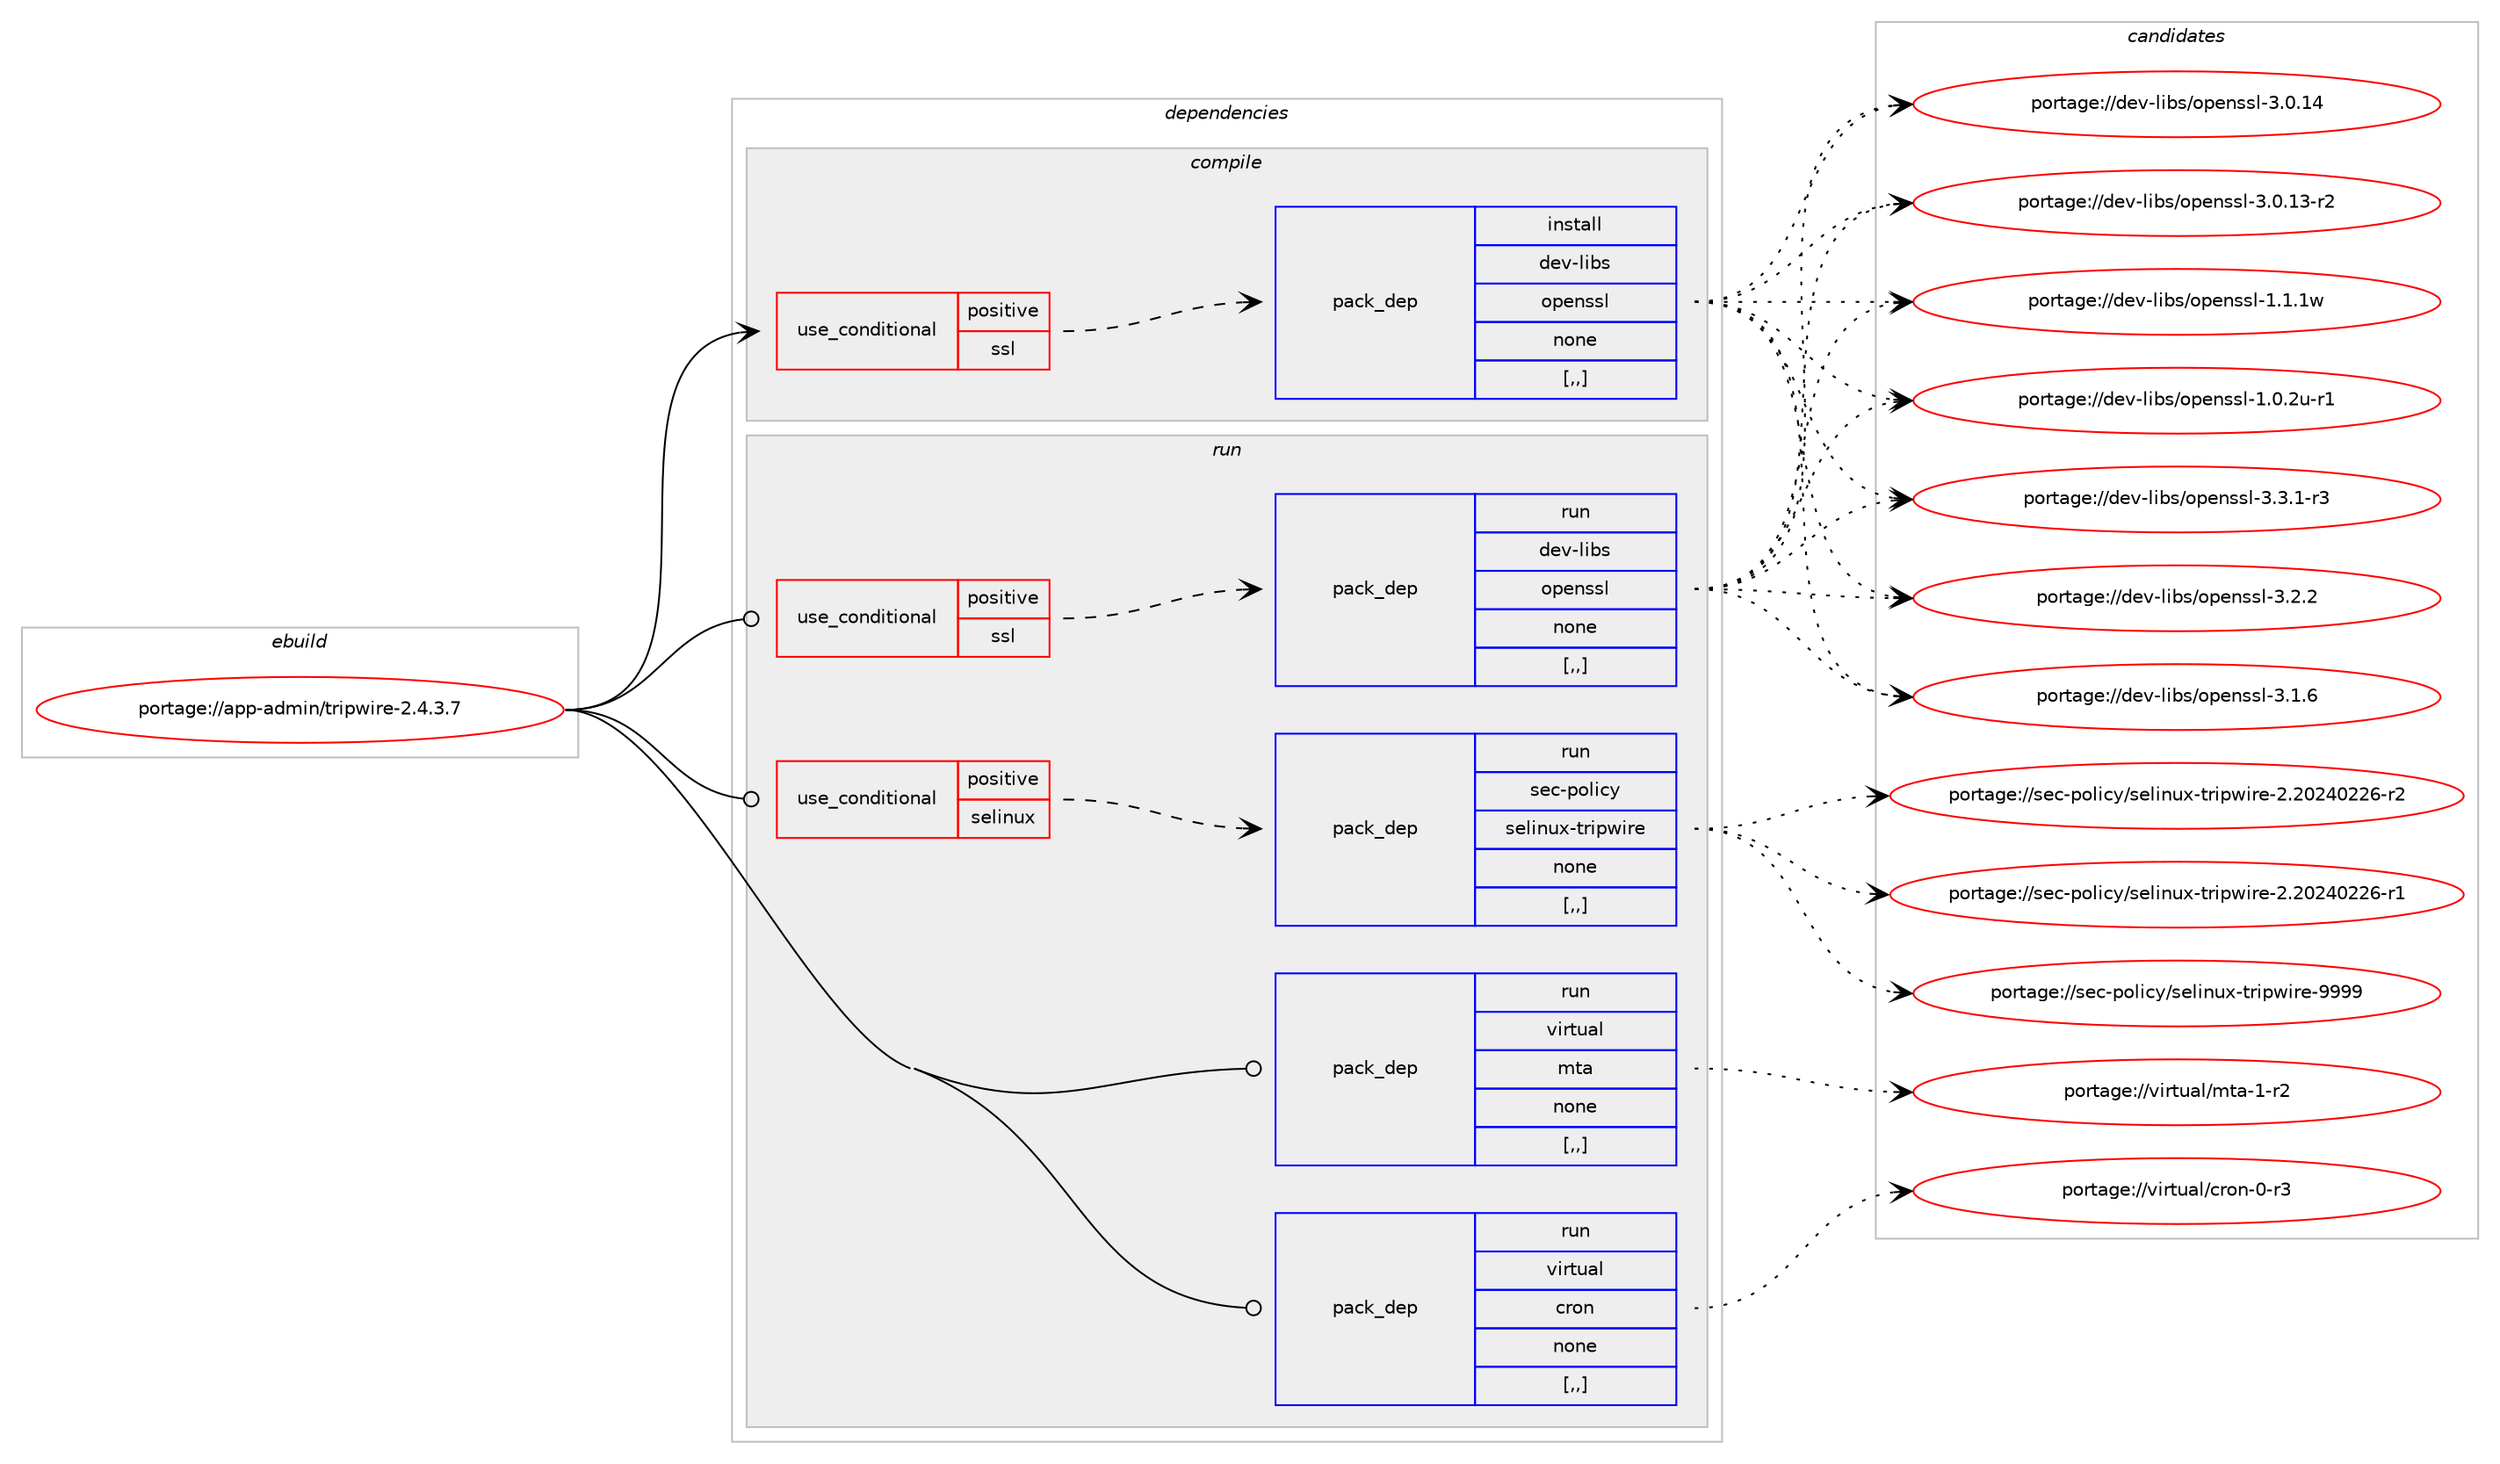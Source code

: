 digraph prolog {

# *************
# Graph options
# *************

newrank=true;
concentrate=true;
compound=true;
graph [rankdir=LR,fontname=Helvetica,fontsize=10,ranksep=1.5];#, ranksep=2.5, nodesep=0.2];
edge  [arrowhead=vee];
node  [fontname=Helvetica,fontsize=10];

# **********
# The ebuild
# **********

subgraph cluster_leftcol {
color=gray;
label=<<i>ebuild</i>>;
id [label="portage://app-admin/tripwire-2.4.3.7", color=red, width=4, href="../app-admin/tripwire-2.4.3.7.svg"];
}

# ****************
# The dependencies
# ****************

subgraph cluster_midcol {
color=gray;
label=<<i>dependencies</i>>;
subgraph cluster_compile {
fillcolor="#eeeeee";
style=filled;
label=<<i>compile</i>>;
subgraph cond131388 {
dependency499513 [label=<<TABLE BORDER="0" CELLBORDER="1" CELLSPACING="0" CELLPADDING="4"><TR><TD ROWSPAN="3" CELLPADDING="10">use_conditional</TD></TR><TR><TD>positive</TD></TR><TR><TD>ssl</TD></TR></TABLE>>, shape=none, color=red];
subgraph pack364505 {
dependency499514 [label=<<TABLE BORDER="0" CELLBORDER="1" CELLSPACING="0" CELLPADDING="4" WIDTH="220"><TR><TD ROWSPAN="6" CELLPADDING="30">pack_dep</TD></TR><TR><TD WIDTH="110">install</TD></TR><TR><TD>dev-libs</TD></TR><TR><TD>openssl</TD></TR><TR><TD>none</TD></TR><TR><TD>[,,]</TD></TR></TABLE>>, shape=none, color=blue];
}
dependency499513:e -> dependency499514:w [weight=20,style="dashed",arrowhead="vee"];
}
id:e -> dependency499513:w [weight=20,style="solid",arrowhead="vee"];
}
subgraph cluster_compileandrun {
fillcolor="#eeeeee";
style=filled;
label=<<i>compile and run</i>>;
}
subgraph cluster_run {
fillcolor="#eeeeee";
style=filled;
label=<<i>run</i>>;
subgraph cond131389 {
dependency499515 [label=<<TABLE BORDER="0" CELLBORDER="1" CELLSPACING="0" CELLPADDING="4"><TR><TD ROWSPAN="3" CELLPADDING="10">use_conditional</TD></TR><TR><TD>positive</TD></TR><TR><TD>selinux</TD></TR></TABLE>>, shape=none, color=red];
subgraph pack364506 {
dependency499516 [label=<<TABLE BORDER="0" CELLBORDER="1" CELLSPACING="0" CELLPADDING="4" WIDTH="220"><TR><TD ROWSPAN="6" CELLPADDING="30">pack_dep</TD></TR><TR><TD WIDTH="110">run</TD></TR><TR><TD>sec-policy</TD></TR><TR><TD>selinux-tripwire</TD></TR><TR><TD>none</TD></TR><TR><TD>[,,]</TD></TR></TABLE>>, shape=none, color=blue];
}
dependency499515:e -> dependency499516:w [weight=20,style="dashed",arrowhead="vee"];
}
id:e -> dependency499515:w [weight=20,style="solid",arrowhead="odot"];
subgraph cond131390 {
dependency499517 [label=<<TABLE BORDER="0" CELLBORDER="1" CELLSPACING="0" CELLPADDING="4"><TR><TD ROWSPAN="3" CELLPADDING="10">use_conditional</TD></TR><TR><TD>positive</TD></TR><TR><TD>ssl</TD></TR></TABLE>>, shape=none, color=red];
subgraph pack364507 {
dependency499518 [label=<<TABLE BORDER="0" CELLBORDER="1" CELLSPACING="0" CELLPADDING="4" WIDTH="220"><TR><TD ROWSPAN="6" CELLPADDING="30">pack_dep</TD></TR><TR><TD WIDTH="110">run</TD></TR><TR><TD>dev-libs</TD></TR><TR><TD>openssl</TD></TR><TR><TD>none</TD></TR><TR><TD>[,,]</TD></TR></TABLE>>, shape=none, color=blue];
}
dependency499517:e -> dependency499518:w [weight=20,style="dashed",arrowhead="vee"];
}
id:e -> dependency499517:w [weight=20,style="solid",arrowhead="odot"];
subgraph pack364508 {
dependency499519 [label=<<TABLE BORDER="0" CELLBORDER="1" CELLSPACING="0" CELLPADDING="4" WIDTH="220"><TR><TD ROWSPAN="6" CELLPADDING="30">pack_dep</TD></TR><TR><TD WIDTH="110">run</TD></TR><TR><TD>virtual</TD></TR><TR><TD>cron</TD></TR><TR><TD>none</TD></TR><TR><TD>[,,]</TD></TR></TABLE>>, shape=none, color=blue];
}
id:e -> dependency499519:w [weight=20,style="solid",arrowhead="odot"];
subgraph pack364509 {
dependency499520 [label=<<TABLE BORDER="0" CELLBORDER="1" CELLSPACING="0" CELLPADDING="4" WIDTH="220"><TR><TD ROWSPAN="6" CELLPADDING="30">pack_dep</TD></TR><TR><TD WIDTH="110">run</TD></TR><TR><TD>virtual</TD></TR><TR><TD>mta</TD></TR><TR><TD>none</TD></TR><TR><TD>[,,]</TD></TR></TABLE>>, shape=none, color=blue];
}
id:e -> dependency499520:w [weight=20,style="solid",arrowhead="odot"];
}
}

# **************
# The candidates
# **************

subgraph cluster_choices {
rank=same;
color=gray;
label=<<i>candidates</i>>;

subgraph choice364505 {
color=black;
nodesep=1;
choice1001011184510810598115471111121011101151151084551465146494511451 [label="portage://dev-libs/openssl-3.3.1-r3", color=red, width=4,href="../dev-libs/openssl-3.3.1-r3.svg"];
choice100101118451081059811547111112101110115115108455146504650 [label="portage://dev-libs/openssl-3.2.2", color=red, width=4,href="../dev-libs/openssl-3.2.2.svg"];
choice100101118451081059811547111112101110115115108455146494654 [label="portage://dev-libs/openssl-3.1.6", color=red, width=4,href="../dev-libs/openssl-3.1.6.svg"];
choice10010111845108105981154711111210111011511510845514648464952 [label="portage://dev-libs/openssl-3.0.14", color=red, width=4,href="../dev-libs/openssl-3.0.14.svg"];
choice100101118451081059811547111112101110115115108455146484649514511450 [label="portage://dev-libs/openssl-3.0.13-r2", color=red, width=4,href="../dev-libs/openssl-3.0.13-r2.svg"];
choice100101118451081059811547111112101110115115108454946494649119 [label="portage://dev-libs/openssl-1.1.1w", color=red, width=4,href="../dev-libs/openssl-1.1.1w.svg"];
choice1001011184510810598115471111121011101151151084549464846501174511449 [label="portage://dev-libs/openssl-1.0.2u-r1", color=red, width=4,href="../dev-libs/openssl-1.0.2u-r1.svg"];
dependency499514:e -> choice1001011184510810598115471111121011101151151084551465146494511451:w [style=dotted,weight="100"];
dependency499514:e -> choice100101118451081059811547111112101110115115108455146504650:w [style=dotted,weight="100"];
dependency499514:e -> choice100101118451081059811547111112101110115115108455146494654:w [style=dotted,weight="100"];
dependency499514:e -> choice10010111845108105981154711111210111011511510845514648464952:w [style=dotted,weight="100"];
dependency499514:e -> choice100101118451081059811547111112101110115115108455146484649514511450:w [style=dotted,weight="100"];
dependency499514:e -> choice100101118451081059811547111112101110115115108454946494649119:w [style=dotted,weight="100"];
dependency499514:e -> choice1001011184510810598115471111121011101151151084549464846501174511449:w [style=dotted,weight="100"];
}
subgraph choice364506 {
color=black;
nodesep=1;
choice11510199451121111081059912147115101108105110117120451161141051121191051141014557575757 [label="portage://sec-policy/selinux-tripwire-9999", color=red, width=4,href="../sec-policy/selinux-tripwire-9999.svg"];
choice115101994511211110810599121471151011081051101171204511611410511211910511410145504650485052485050544511450 [label="portage://sec-policy/selinux-tripwire-2.20240226-r2", color=red, width=4,href="../sec-policy/selinux-tripwire-2.20240226-r2.svg"];
choice115101994511211110810599121471151011081051101171204511611410511211910511410145504650485052485050544511449 [label="portage://sec-policy/selinux-tripwire-2.20240226-r1", color=red, width=4,href="../sec-policy/selinux-tripwire-2.20240226-r1.svg"];
dependency499516:e -> choice11510199451121111081059912147115101108105110117120451161141051121191051141014557575757:w [style=dotted,weight="100"];
dependency499516:e -> choice115101994511211110810599121471151011081051101171204511611410511211910511410145504650485052485050544511450:w [style=dotted,weight="100"];
dependency499516:e -> choice115101994511211110810599121471151011081051101171204511611410511211910511410145504650485052485050544511449:w [style=dotted,weight="100"];
}
subgraph choice364507 {
color=black;
nodesep=1;
choice1001011184510810598115471111121011101151151084551465146494511451 [label="portage://dev-libs/openssl-3.3.1-r3", color=red, width=4,href="../dev-libs/openssl-3.3.1-r3.svg"];
choice100101118451081059811547111112101110115115108455146504650 [label="portage://dev-libs/openssl-3.2.2", color=red, width=4,href="../dev-libs/openssl-3.2.2.svg"];
choice100101118451081059811547111112101110115115108455146494654 [label="portage://dev-libs/openssl-3.1.6", color=red, width=4,href="../dev-libs/openssl-3.1.6.svg"];
choice10010111845108105981154711111210111011511510845514648464952 [label="portage://dev-libs/openssl-3.0.14", color=red, width=4,href="../dev-libs/openssl-3.0.14.svg"];
choice100101118451081059811547111112101110115115108455146484649514511450 [label="portage://dev-libs/openssl-3.0.13-r2", color=red, width=4,href="../dev-libs/openssl-3.0.13-r2.svg"];
choice100101118451081059811547111112101110115115108454946494649119 [label="portage://dev-libs/openssl-1.1.1w", color=red, width=4,href="../dev-libs/openssl-1.1.1w.svg"];
choice1001011184510810598115471111121011101151151084549464846501174511449 [label="portage://dev-libs/openssl-1.0.2u-r1", color=red, width=4,href="../dev-libs/openssl-1.0.2u-r1.svg"];
dependency499518:e -> choice1001011184510810598115471111121011101151151084551465146494511451:w [style=dotted,weight="100"];
dependency499518:e -> choice100101118451081059811547111112101110115115108455146504650:w [style=dotted,weight="100"];
dependency499518:e -> choice100101118451081059811547111112101110115115108455146494654:w [style=dotted,weight="100"];
dependency499518:e -> choice10010111845108105981154711111210111011511510845514648464952:w [style=dotted,weight="100"];
dependency499518:e -> choice100101118451081059811547111112101110115115108455146484649514511450:w [style=dotted,weight="100"];
dependency499518:e -> choice100101118451081059811547111112101110115115108454946494649119:w [style=dotted,weight="100"];
dependency499518:e -> choice1001011184510810598115471111121011101151151084549464846501174511449:w [style=dotted,weight="100"];
}
subgraph choice364508 {
color=black;
nodesep=1;
choice11810511411611797108479911411111045484511451 [label="portage://virtual/cron-0-r3", color=red, width=4,href="../virtual/cron-0-r3.svg"];
dependency499519:e -> choice11810511411611797108479911411111045484511451:w [style=dotted,weight="100"];
}
subgraph choice364509 {
color=black;
nodesep=1;
choice11810511411611797108471091169745494511450 [label="portage://virtual/mta-1-r2", color=red, width=4,href="../virtual/mta-1-r2.svg"];
dependency499520:e -> choice11810511411611797108471091169745494511450:w [style=dotted,weight="100"];
}
}

}
